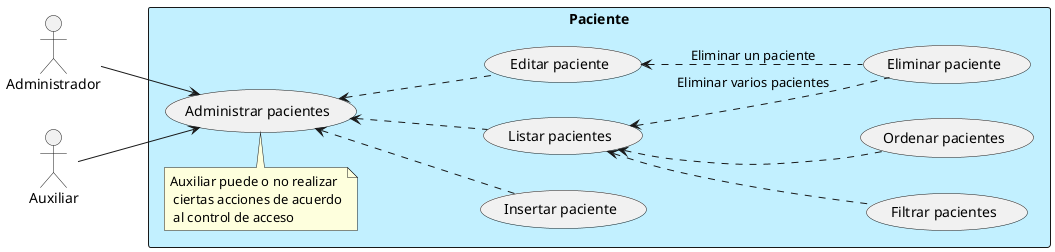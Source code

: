 @startuml
left to right direction
actor Administrador
actor Auxiliar

rectangle Paciente #Application {
  usecase "Insertar paciente" as C
  usecase "Listar pacientes" as R
  usecase "Editar paciente" as U
  usecase "Eliminar paciente" as D
  usecase "Filtrar pacientes" as Searchable
  usecase "Ordenar pacientes" as Sortable
  usecase "Administrar pacientes" as CRUD
  note "Auxiliar puede o no realizar\r\n ciertas acciones de acuerdo\r\n al control de acceso" as Acl
}

CRUD <--. C
CRUD <--. R
CRUD <--. U

R <.. Searchable
R <.. Sortable
U <.. D: "Eliminar un paciente"
R <.. D: "Eliminar varios pacientes"

Administrador --> CRUD
Auxiliar --> CRUD
Acl -> CRUD
@enduml